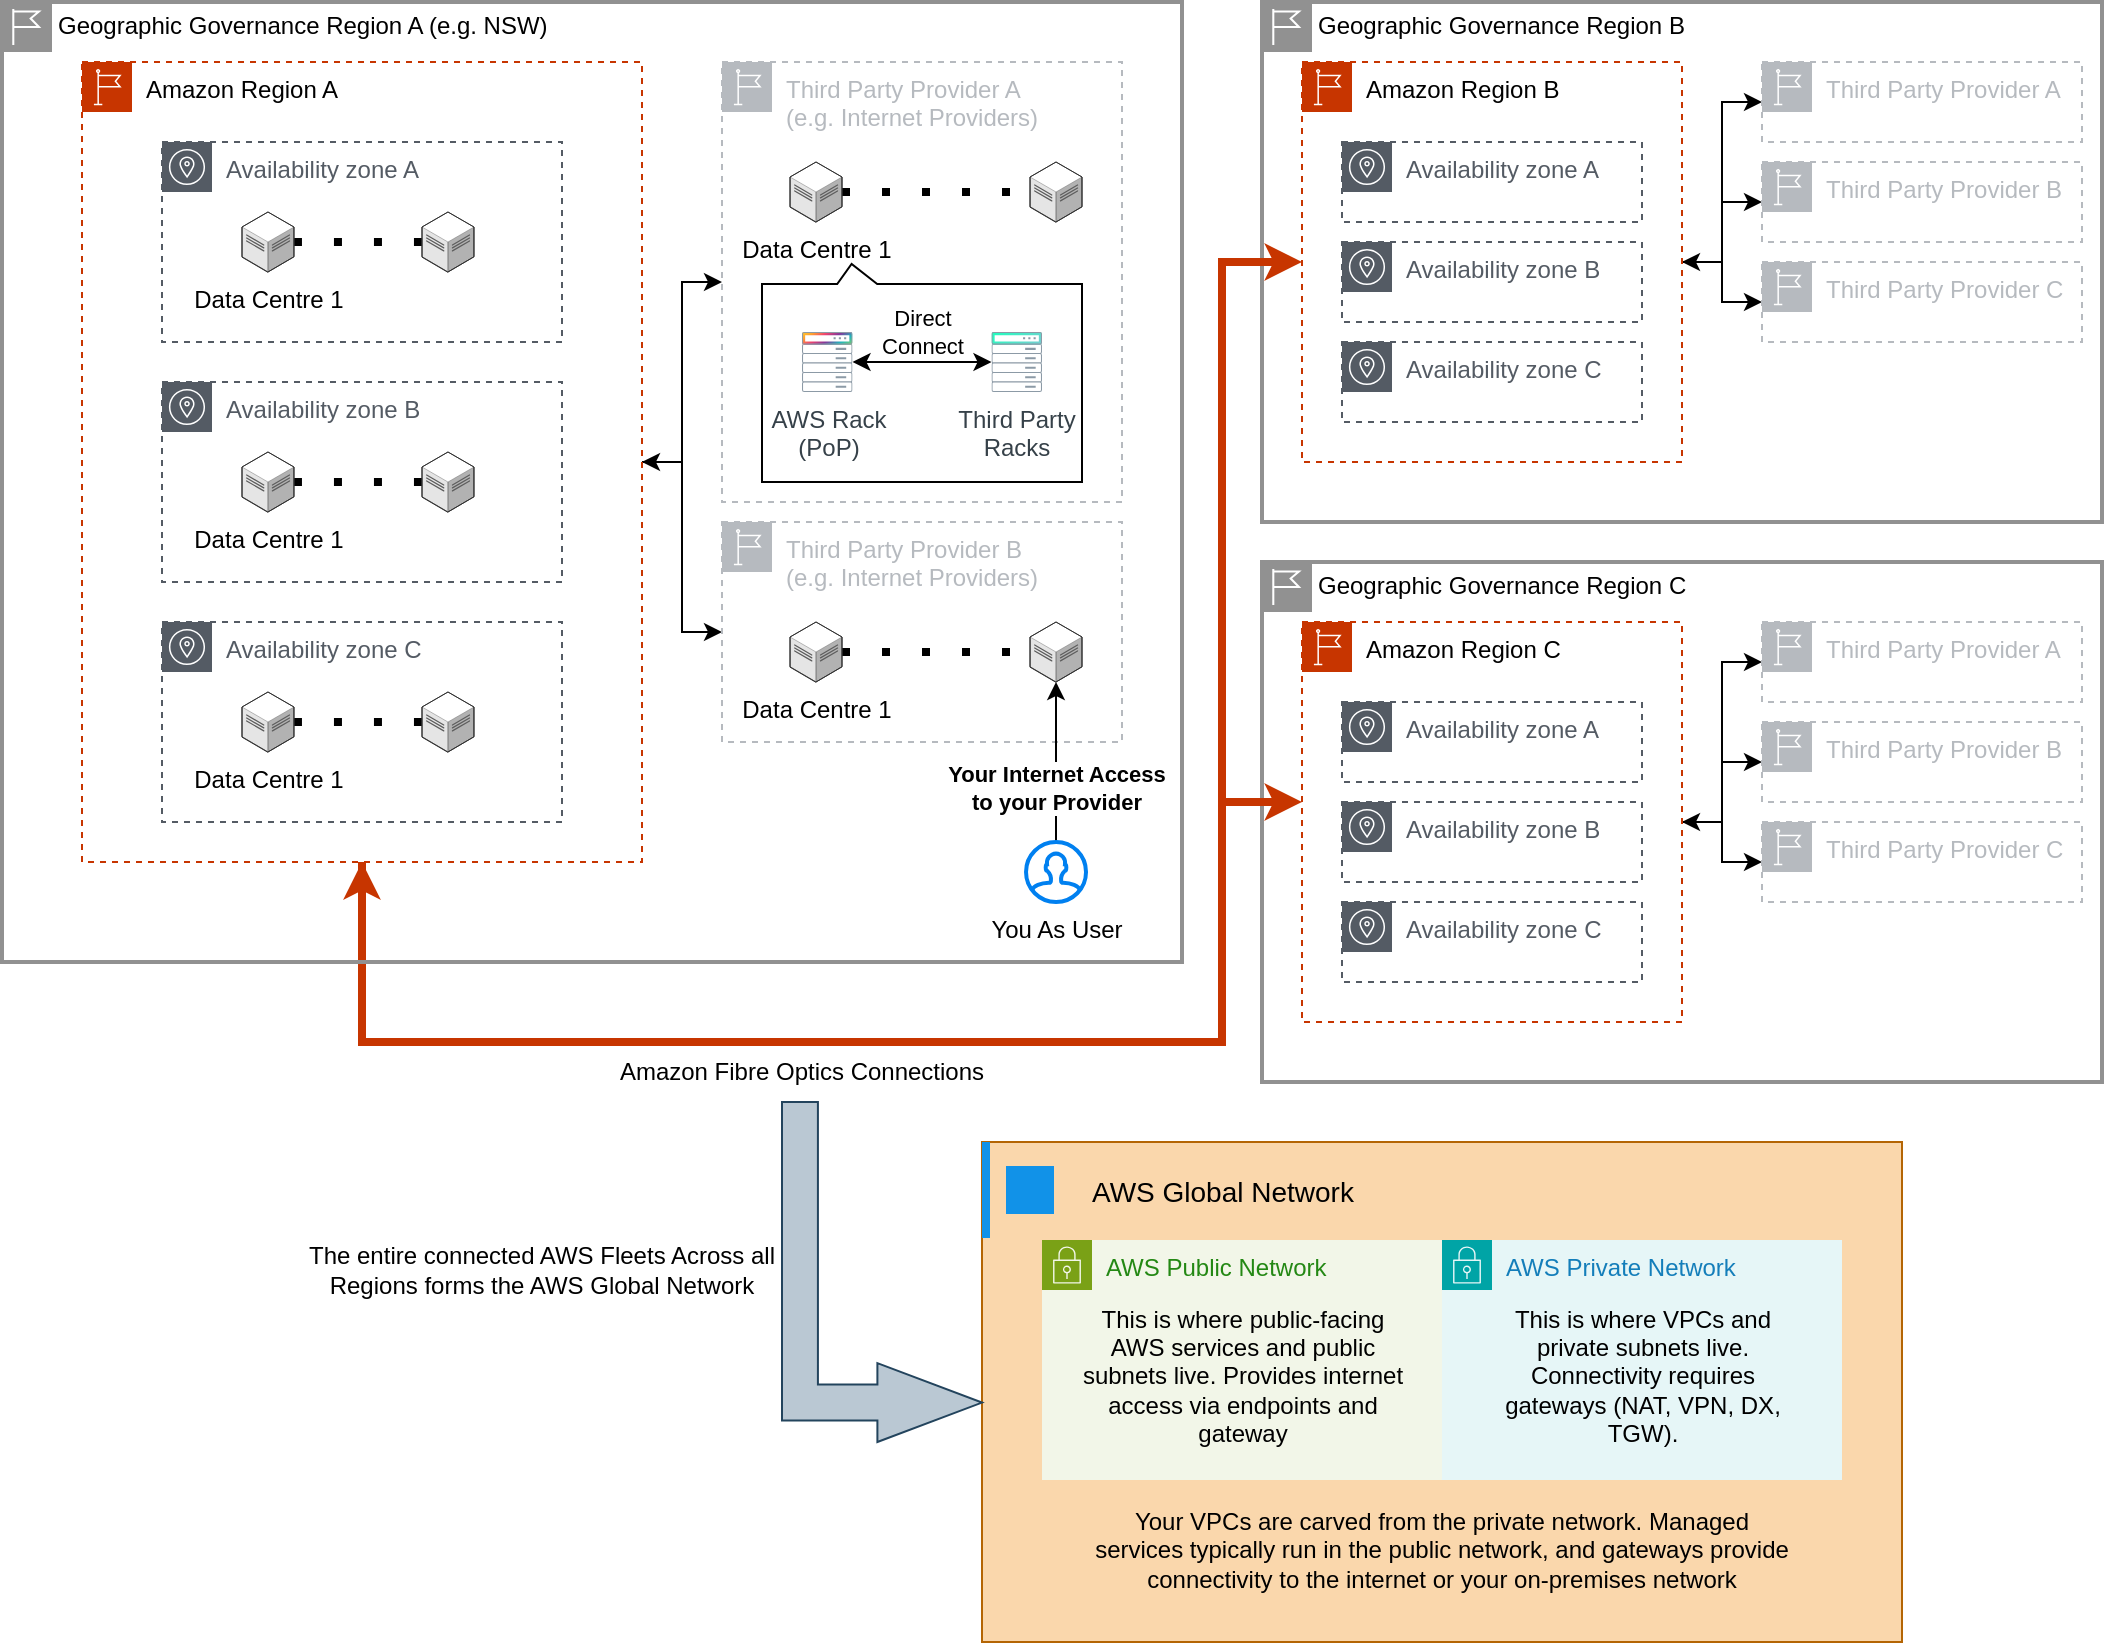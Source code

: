 <mxfile version="28.1.2">
  <diagram name="Page-1" id="By8liHJEc-wVqUO_82KP">
    <mxGraphModel dx="1304" dy="1016" grid="1" gridSize="10" guides="1" tooltips="1" connect="1" arrows="1" fold="1" page="1" pageScale="1" pageWidth="1100" pageHeight="850" math="0" shadow="0">
      <root>
        <mxCell id="0" />
        <mxCell id="1" parent="0" />
        <mxCell id="QWPdR127JlsLXlF1BFBa-119" value="" style="container=1;collapsible=0;expand=0;recursiveResize=0;html=1;whiteSpace=wrap;strokeColor=#b46504;fillColor=#fad7ac;strokeWidth=1;" vertex="1" parent="1">
          <mxGeometry x="500" y="580" width="460" height="250" as="geometry" />
        </mxCell>
        <mxCell id="QWPdR127JlsLXlF1BFBa-120" value="AWS Global Network " style="shape=rect;fillColor=none;aspect=fixed;resizable=0;labelPosition=right;verticalLabelPosition=middle;align=left;verticalAlign=middle;strokeColor=none;part=1;spacingLeft=5;fontSize=14;" vertex="1" parent="QWPdR127JlsLXlF1BFBa-119">
          <mxGeometry width="48" height="48" relative="1" as="geometry" />
        </mxCell>
        <mxCell id="QWPdR127JlsLXlF1BFBa-121" value="" style="fillColor=#1192E8;shape=mxgraph.ibm_cloud.ibm-cloud--subnets;strokeColor=none;dashed=0;outlineConnect=0;html=1;labelPosition=center;verticalLabelPosition=bottom;verticalAlign=top;part=1;movable=0;resizable=0;rotatable=0;" vertex="1" parent="QWPdR127JlsLXlF1BFBa-120">
          <mxGeometry width="24" height="24" relative="1" as="geometry">
            <mxPoint x="12" y="12" as="offset" />
          </mxGeometry>
        </mxCell>
        <mxCell id="QWPdR127JlsLXlF1BFBa-122" value="" style="shape=rect;fillColor=#1192E8;aspect=fixed;resizable=0;labelPosition=right;verticalLabelPosition=middle;align=left;verticalAlign=middle;strokeColor=none;part=1;spacingLeft=5;fontSize=14;" vertex="1" parent="QWPdR127JlsLXlF1BFBa-119">
          <mxGeometry width="4" height="48" relative="1" as="geometry" />
        </mxCell>
        <mxCell id="QWPdR127JlsLXlF1BFBa-76" value="Geographic Governance Region B" style="shape=mxgraph.ibm.box;prType=region;fontStyle=0;verticalAlign=top;align=left;spacingLeft=32;spacingTop=4;fillColor=none;rounded=0;whiteSpace=wrap;html=1;strokeColor=#919191;strokeWidth=2;dashed=0;container=0;spacing=-4;collapsible=0;expand=0;recursiveResize=0;" vertex="1" parent="1">
          <mxGeometry x="640" y="10" width="420" height="260" as="geometry" />
        </mxCell>
        <mxCell id="QWPdR127JlsLXlF1BFBa-93" value="Geographic Governance Region C" style="shape=mxgraph.ibm.box;prType=region;fontStyle=0;verticalAlign=top;align=left;spacingLeft=32;spacingTop=4;fillColor=none;rounded=0;whiteSpace=wrap;html=1;strokeColor=#919191;strokeWidth=2;dashed=0;container=0;spacing=-4;collapsible=0;expand=0;recursiveResize=0;" vertex="1" parent="1">
          <mxGeometry x="640" y="290" width="420" height="260" as="geometry" />
        </mxCell>
        <mxCell id="QWPdR127JlsLXlF1BFBa-47" style="edgeStyle=orthogonalEdgeStyle;rounded=0;orthogonalLoop=1;jettySize=auto;html=1;startArrow=classic;startFill=1;" edge="1" parent="1" source="QWPdR127JlsLXlF1BFBa-12" target="QWPdR127JlsLXlF1BFBa-29">
          <mxGeometry relative="1" as="geometry" />
        </mxCell>
        <mxCell id="QWPdR127JlsLXlF1BFBa-52" style="edgeStyle=orthogonalEdgeStyle;rounded=0;orthogonalLoop=1;jettySize=auto;html=1;" edge="1" parent="1" source="QWPdR127JlsLXlF1BFBa-12" target="QWPdR127JlsLXlF1BFBa-48">
          <mxGeometry relative="1" as="geometry" />
        </mxCell>
        <mxCell id="QWPdR127JlsLXlF1BFBa-91" style="edgeStyle=orthogonalEdgeStyle;rounded=0;orthogonalLoop=1;jettySize=auto;html=1;fillColor=#fa6800;strokeColor=#C73500;strokeWidth=4;startArrow=classic;startFill=1;" edge="1" parent="1" source="QWPdR127JlsLXlF1BFBa-12" target="QWPdR127JlsLXlF1BFBa-53">
          <mxGeometry relative="1" as="geometry">
            <Array as="points">
              <mxPoint x="190" y="530" />
              <mxPoint x="620" y="530" />
              <mxPoint x="620" y="140" />
            </Array>
          </mxGeometry>
        </mxCell>
        <mxCell id="QWPdR127JlsLXlF1BFBa-12" value="Amazon Region A" style="points=[[0,0],[0.25,0],[0.5,0],[0.75,0],[1,0],[1,0.25],[1,0.5],[1,0.75],[1,1],[0.75,1],[0.5,1],[0.25,1],[0,1],[0,0.75],[0,0.5],[0,0.25]];outlineConnect=0;html=1;whiteSpace=wrap;fontSize=12;fontStyle=0;container=1;pointerEvents=0;collapsible=0;recursiveResize=0;shape=mxgraph.aws4.group;grIcon=mxgraph.aws4.group_region;strokeColor=#C73500;fillColor=none;verticalAlign=top;align=left;spacingLeft=30;fontColor=#000000;dashed=1;" vertex="1" parent="1">
          <mxGeometry x="50" y="40" width="280" height="400" as="geometry" />
        </mxCell>
        <mxCell id="QWPdR127JlsLXlF1BFBa-15" value="Availability zone A" style="sketch=0;outlineConnect=0;gradientColor=none;html=1;whiteSpace=wrap;fontSize=12;fontStyle=0;shape=mxgraph.aws4.group;grIcon=mxgraph.aws4.group_availability_zone;strokeColor=#545B64;fillColor=none;verticalAlign=top;align=left;spacingLeft=30;fontColor=#545B64;dashed=1;" vertex="1" parent="QWPdR127JlsLXlF1BFBa-12">
          <mxGeometry x="40" y="40" width="200" height="100" as="geometry" />
        </mxCell>
        <mxCell id="QWPdR127JlsLXlF1BFBa-19" style="edgeStyle=orthogonalEdgeStyle;rounded=0;orthogonalLoop=1;jettySize=auto;html=1;endArrow=none;endFill=0;dashed=1;dashPattern=1 4;strokeWidth=4;" edge="1" parent="QWPdR127JlsLXlF1BFBa-12" source="QWPdR127JlsLXlF1BFBa-17" target="QWPdR127JlsLXlF1BFBa-18">
          <mxGeometry relative="1" as="geometry" />
        </mxCell>
        <mxCell id="QWPdR127JlsLXlF1BFBa-17" value="Data Centre 1" style="verticalLabelPosition=bottom;html=1;verticalAlign=top;strokeWidth=1;align=center;outlineConnect=0;dashed=0;outlineConnect=0;shape=mxgraph.aws3d.dataCenter;strokeColor=#5E5E5E;aspect=fixed;strokeColor2=#292929;" vertex="1" parent="QWPdR127JlsLXlF1BFBa-12">
          <mxGeometry x="80" y="75" width="25.98" height="30" as="geometry" />
        </mxCell>
        <mxCell id="QWPdR127JlsLXlF1BFBa-18" value="" style="verticalLabelPosition=bottom;html=1;verticalAlign=top;strokeWidth=1;align=center;outlineConnect=0;dashed=0;outlineConnect=0;shape=mxgraph.aws3d.dataCenter;strokeColor=#5E5E5E;aspect=fixed;strokeColor2=#292929;" vertex="1" parent="QWPdR127JlsLXlF1BFBa-12">
          <mxGeometry x="170" y="75" width="25.98" height="30" as="geometry" />
        </mxCell>
        <mxCell id="QWPdR127JlsLXlF1BFBa-20" value="Availability zone B" style="sketch=0;outlineConnect=0;gradientColor=none;html=1;whiteSpace=wrap;fontSize=12;fontStyle=0;shape=mxgraph.aws4.group;grIcon=mxgraph.aws4.group_availability_zone;strokeColor=#545B64;fillColor=none;verticalAlign=top;align=left;spacingLeft=30;fontColor=#545B64;dashed=1;" vertex="1" parent="QWPdR127JlsLXlF1BFBa-12">
          <mxGeometry x="40" y="160" width="200" height="100" as="geometry" />
        </mxCell>
        <mxCell id="QWPdR127JlsLXlF1BFBa-21" style="edgeStyle=orthogonalEdgeStyle;rounded=0;orthogonalLoop=1;jettySize=auto;html=1;endArrow=none;endFill=0;dashed=1;dashPattern=1 4;strokeWidth=4;" edge="1" parent="QWPdR127JlsLXlF1BFBa-12" source="QWPdR127JlsLXlF1BFBa-22" target="QWPdR127JlsLXlF1BFBa-23">
          <mxGeometry relative="1" as="geometry" />
        </mxCell>
        <mxCell id="QWPdR127JlsLXlF1BFBa-22" value="Data Centre 1" style="verticalLabelPosition=bottom;html=1;verticalAlign=top;strokeWidth=1;align=center;outlineConnect=0;dashed=0;outlineConnect=0;shape=mxgraph.aws3d.dataCenter;strokeColor=#5E5E5E;aspect=fixed;strokeColor2=#292929;" vertex="1" parent="QWPdR127JlsLXlF1BFBa-12">
          <mxGeometry x="80" y="195" width="25.98" height="30" as="geometry" />
        </mxCell>
        <mxCell id="QWPdR127JlsLXlF1BFBa-23" value="" style="verticalLabelPosition=bottom;html=1;verticalAlign=top;strokeWidth=1;align=center;outlineConnect=0;dashed=0;outlineConnect=0;shape=mxgraph.aws3d.dataCenter;strokeColor=#5E5E5E;aspect=fixed;strokeColor2=#292929;" vertex="1" parent="QWPdR127JlsLXlF1BFBa-12">
          <mxGeometry x="170" y="195" width="25.98" height="30" as="geometry" />
        </mxCell>
        <mxCell id="QWPdR127JlsLXlF1BFBa-24" value="Availability zone C" style="sketch=0;outlineConnect=0;gradientColor=none;html=1;whiteSpace=wrap;fontSize=12;fontStyle=0;shape=mxgraph.aws4.group;grIcon=mxgraph.aws4.group_availability_zone;strokeColor=#545B64;fillColor=none;verticalAlign=top;align=left;spacingLeft=30;fontColor=#545B64;dashed=1;" vertex="1" parent="QWPdR127JlsLXlF1BFBa-12">
          <mxGeometry x="40" y="280" width="200" height="100" as="geometry" />
        </mxCell>
        <mxCell id="QWPdR127JlsLXlF1BFBa-25" style="edgeStyle=orthogonalEdgeStyle;rounded=0;orthogonalLoop=1;jettySize=auto;html=1;endArrow=none;endFill=0;dashed=1;dashPattern=1 4;strokeWidth=4;" edge="1" parent="QWPdR127JlsLXlF1BFBa-12" source="QWPdR127JlsLXlF1BFBa-26" target="QWPdR127JlsLXlF1BFBa-27">
          <mxGeometry relative="1" as="geometry" />
        </mxCell>
        <mxCell id="QWPdR127JlsLXlF1BFBa-26" value="Data Centre 1" style="verticalLabelPosition=bottom;html=1;verticalAlign=top;strokeWidth=1;align=center;outlineConnect=0;dashed=0;outlineConnect=0;shape=mxgraph.aws3d.dataCenter;strokeColor=#5E5E5E;aspect=fixed;strokeColor2=#292929;" vertex="1" parent="QWPdR127JlsLXlF1BFBa-12">
          <mxGeometry x="80" y="315" width="25.98" height="30" as="geometry" />
        </mxCell>
        <mxCell id="QWPdR127JlsLXlF1BFBa-27" value="" style="verticalLabelPosition=bottom;html=1;verticalAlign=top;strokeWidth=1;align=center;outlineConnect=0;dashed=0;outlineConnect=0;shape=mxgraph.aws3d.dataCenter;strokeColor=#5E5E5E;aspect=fixed;strokeColor2=#292929;" vertex="1" parent="QWPdR127JlsLXlF1BFBa-12">
          <mxGeometry x="170" y="315" width="25.98" height="30" as="geometry" />
        </mxCell>
        <mxCell id="QWPdR127JlsLXlF1BFBa-29" value="Third Party Provider A&lt;div&gt;(e.g. Internet Providers)&lt;/div&gt;" style="sketch=0;outlineConnect=0;gradientColor=none;html=1;whiteSpace=wrap;fontSize=12;fontStyle=0;shape=mxgraph.aws4.group;grIcon=mxgraph.aws4.group_region;strokeColor=#B6BABF;fillColor=none;verticalAlign=top;align=left;spacingLeft=30;fontColor=#B6BABF;dashed=1;" vertex="1" parent="1">
          <mxGeometry x="370" y="40" width="200" height="220" as="geometry" />
        </mxCell>
        <mxCell id="QWPdR127JlsLXlF1BFBa-30" style="edgeStyle=orthogonalEdgeStyle;rounded=0;orthogonalLoop=1;jettySize=auto;html=1;endArrow=none;endFill=0;dashed=1;dashPattern=1 4;strokeWidth=4;" edge="1" parent="1" source="QWPdR127JlsLXlF1BFBa-31" target="QWPdR127JlsLXlF1BFBa-32">
          <mxGeometry relative="1" as="geometry" />
        </mxCell>
        <mxCell id="QWPdR127JlsLXlF1BFBa-31" value="Data Centre 1" style="verticalLabelPosition=bottom;html=1;verticalAlign=top;strokeWidth=1;align=center;outlineConnect=0;dashed=0;outlineConnect=0;shape=mxgraph.aws3d.dataCenter;strokeColor=#5E5E5E;aspect=fixed;strokeColor2=#292929;" vertex="1" parent="1">
          <mxGeometry x="404.02" y="90" width="25.98" height="30" as="geometry" />
        </mxCell>
        <mxCell id="QWPdR127JlsLXlF1BFBa-32" value="" style="verticalLabelPosition=bottom;html=1;verticalAlign=top;strokeWidth=1;align=center;outlineConnect=0;dashed=0;outlineConnect=0;shape=mxgraph.aws3d.dataCenter;strokeColor=#5E5E5E;aspect=fixed;strokeColor2=#292929;" vertex="1" parent="1">
          <mxGeometry x="524.02" y="90" width="25.98" height="30" as="geometry" />
        </mxCell>
        <mxCell id="QWPdR127JlsLXlF1BFBa-43" value="" style="shape=callout;whiteSpace=wrap;html=1;perimeter=calloutPerimeter;direction=west;size=10;position=0.64;position2=0.72;" vertex="1" parent="1">
          <mxGeometry x="390" y="141" width="160" height="109" as="geometry" />
        </mxCell>
        <mxCell id="QWPdR127JlsLXlF1BFBa-45" style="edgeStyle=orthogonalEdgeStyle;rounded=0;orthogonalLoop=1;jettySize=auto;html=1;startArrow=classic;startFill=1;" edge="1" parent="1" source="QWPdR127JlsLXlF1BFBa-40" target="QWPdR127JlsLXlF1BFBa-42">
          <mxGeometry relative="1" as="geometry" />
        </mxCell>
        <mxCell id="QWPdR127JlsLXlF1BFBa-46" value="Direct&lt;div&gt;Connect&lt;/div&gt;" style="edgeLabel;html=1;align=center;verticalAlign=middle;resizable=0;points=[];" vertex="1" connectable="0" parent="QWPdR127JlsLXlF1BFBa-45">
          <mxGeometry x="-0.088" y="1" relative="1" as="geometry">
            <mxPoint x="3" y="-14" as="offset" />
          </mxGeometry>
        </mxCell>
        <mxCell id="QWPdR127JlsLXlF1BFBa-40" value="AWS Rack&lt;div&gt;(PoP)&lt;/div&gt;" style="image;aspect=fixed;perimeter=ellipsePerimeter;html=1;align=center;fontSize=12;verticalAlign=top;fontColor=#364149;shadow=0;dashed=0;image=img/lib/cumulus/rack_voyager.svg;" vertex="1" parent="1">
          <mxGeometry x="410" y="175" width="25.26" height="30" as="geometry" />
        </mxCell>
        <mxCell id="QWPdR127JlsLXlF1BFBa-42" value="Third Party&lt;div&gt;Racks&lt;/div&gt;" style="image;aspect=fixed;perimeter=ellipsePerimeter;html=1;align=center;fontSize=12;verticalAlign=top;fontColor=#364149;shadow=0;dashed=0;image=img/lib/cumulus/rack_out_of_band.svg;" vertex="1" parent="1">
          <mxGeometry x="504.74" y="175" width="25.26" height="30" as="geometry" />
        </mxCell>
        <mxCell id="QWPdR127JlsLXlF1BFBa-48" value="Third Party Provider B&lt;div&gt;(e.g. Internet Providers)&lt;/div&gt;" style="sketch=0;outlineConnect=0;gradientColor=none;html=1;whiteSpace=wrap;fontSize=12;fontStyle=0;shape=mxgraph.aws4.group;grIcon=mxgraph.aws4.group_region;strokeColor=#B6BABF;fillColor=none;verticalAlign=top;align=left;spacingLeft=30;fontColor=#B6BABF;dashed=1;" vertex="1" parent="1">
          <mxGeometry x="370" y="270" width="200" height="110" as="geometry" />
        </mxCell>
        <mxCell id="QWPdR127JlsLXlF1BFBa-49" style="edgeStyle=orthogonalEdgeStyle;rounded=0;orthogonalLoop=1;jettySize=auto;html=1;endArrow=none;endFill=0;dashed=1;dashPattern=1 4;strokeWidth=4;" edge="1" parent="1" source="QWPdR127JlsLXlF1BFBa-50" target="QWPdR127JlsLXlF1BFBa-51">
          <mxGeometry relative="1" as="geometry" />
        </mxCell>
        <mxCell id="QWPdR127JlsLXlF1BFBa-50" value="Data Centre 1" style="verticalLabelPosition=bottom;html=1;verticalAlign=top;strokeWidth=1;align=center;outlineConnect=0;dashed=0;outlineConnect=0;shape=mxgraph.aws3d.dataCenter;strokeColor=#5E5E5E;aspect=fixed;strokeColor2=#292929;" vertex="1" parent="1">
          <mxGeometry x="404.02" y="320" width="25.98" height="30" as="geometry" />
        </mxCell>
        <mxCell id="QWPdR127JlsLXlF1BFBa-51" value="" style="verticalLabelPosition=bottom;html=1;verticalAlign=top;strokeWidth=1;align=center;outlineConnect=0;dashed=0;outlineConnect=0;shape=mxgraph.aws3d.dataCenter;strokeColor=#5E5E5E;aspect=fixed;strokeColor2=#292929;" vertex="1" parent="1">
          <mxGeometry x="524.02" y="320" width="25.98" height="30" as="geometry" />
        </mxCell>
        <mxCell id="QWPdR127JlsLXlF1BFBa-73" style="edgeStyle=orthogonalEdgeStyle;rounded=0;orthogonalLoop=1;jettySize=auto;html=1;" edge="1" parent="1" source="QWPdR127JlsLXlF1BFBa-53" target="QWPdR127JlsLXlF1BFBa-70">
          <mxGeometry relative="1" as="geometry" />
        </mxCell>
        <mxCell id="QWPdR127JlsLXlF1BFBa-74" style="edgeStyle=orthogonalEdgeStyle;rounded=0;orthogonalLoop=1;jettySize=auto;html=1;" edge="1" parent="1" source="QWPdR127JlsLXlF1BFBa-53" target="QWPdR127JlsLXlF1BFBa-71">
          <mxGeometry relative="1" as="geometry" />
        </mxCell>
        <mxCell id="QWPdR127JlsLXlF1BFBa-75" style="edgeStyle=orthogonalEdgeStyle;rounded=0;orthogonalLoop=1;jettySize=auto;html=1;startArrow=classic;startFill=1;" edge="1" parent="1" source="QWPdR127JlsLXlF1BFBa-53" target="QWPdR127JlsLXlF1BFBa-72">
          <mxGeometry relative="1" as="geometry" />
        </mxCell>
        <mxCell id="QWPdR127JlsLXlF1BFBa-53" value="Amazon Region B" style="points=[[0,0],[0.25,0],[0.5,0],[0.75,0],[1,0],[1,0.25],[1,0.5],[1,0.75],[1,1],[0.75,1],[0.5,1],[0.25,1],[0,1],[0,0.75],[0,0.5],[0,0.25]];outlineConnect=0;html=1;whiteSpace=wrap;fontSize=12;fontStyle=0;container=1;pointerEvents=0;collapsible=0;recursiveResize=0;shape=mxgraph.aws4.group;grIcon=mxgraph.aws4.group_region;strokeColor=#C73500;fillColor=none;verticalAlign=top;align=left;spacingLeft=30;fontColor=#000000;dashed=1;" vertex="1" parent="1">
          <mxGeometry x="660" y="40" width="190" height="200" as="geometry" />
        </mxCell>
        <mxCell id="QWPdR127JlsLXlF1BFBa-54" value="Availability zone A" style="sketch=0;outlineConnect=0;gradientColor=none;html=1;whiteSpace=wrap;fontSize=12;fontStyle=0;shape=mxgraph.aws4.group;grIcon=mxgraph.aws4.group_availability_zone;strokeColor=#545B64;fillColor=none;verticalAlign=top;align=left;spacingLeft=30;fontColor=#545B64;dashed=1;" vertex="1" parent="QWPdR127JlsLXlF1BFBa-53">
          <mxGeometry x="20" y="40" width="150" height="40" as="geometry" />
        </mxCell>
        <mxCell id="QWPdR127JlsLXlF1BFBa-66" value="Availability zone B" style="sketch=0;outlineConnect=0;gradientColor=none;html=1;whiteSpace=wrap;fontSize=12;fontStyle=0;shape=mxgraph.aws4.group;grIcon=mxgraph.aws4.group_availability_zone;strokeColor=#545B64;fillColor=none;verticalAlign=top;align=left;spacingLeft=30;fontColor=#545B64;dashed=1;" vertex="1" parent="QWPdR127JlsLXlF1BFBa-53">
          <mxGeometry x="20" y="90" width="150" height="40" as="geometry" />
        </mxCell>
        <mxCell id="QWPdR127JlsLXlF1BFBa-67" value="Availability zone C" style="sketch=0;outlineConnect=0;gradientColor=none;html=1;whiteSpace=wrap;fontSize=12;fontStyle=0;shape=mxgraph.aws4.group;grIcon=mxgraph.aws4.group_availability_zone;strokeColor=#545B64;fillColor=none;verticalAlign=top;align=left;spacingLeft=30;fontColor=#545B64;dashed=1;" vertex="1" parent="QWPdR127JlsLXlF1BFBa-53">
          <mxGeometry x="20" y="140" width="150" height="40" as="geometry" />
        </mxCell>
        <mxCell id="QWPdR127JlsLXlF1BFBa-84" value="Availability zone A" style="sketch=0;outlineConnect=0;gradientColor=none;html=1;whiteSpace=wrap;fontSize=12;fontStyle=0;shape=mxgraph.aws4.group;grIcon=mxgraph.aws4.group_availability_zone;strokeColor=#545B64;fillColor=none;verticalAlign=top;align=left;spacingLeft=30;fontColor=#545B64;dashed=1;" vertex="1" parent="QWPdR127JlsLXlF1BFBa-53">
          <mxGeometry x="20" y="320" width="150" height="40" as="geometry" />
        </mxCell>
        <mxCell id="QWPdR127JlsLXlF1BFBa-85" value="Availability zone B" style="sketch=0;outlineConnect=0;gradientColor=none;html=1;whiteSpace=wrap;fontSize=12;fontStyle=0;shape=mxgraph.aws4.group;grIcon=mxgraph.aws4.group_availability_zone;strokeColor=#545B64;fillColor=none;verticalAlign=top;align=left;spacingLeft=30;fontColor=#545B64;dashed=1;" vertex="1" parent="QWPdR127JlsLXlF1BFBa-53">
          <mxGeometry x="20" y="370" width="150" height="40" as="geometry" />
        </mxCell>
        <mxCell id="QWPdR127JlsLXlF1BFBa-86" value="Availability zone C" style="sketch=0;outlineConnect=0;gradientColor=none;html=1;whiteSpace=wrap;fontSize=12;fontStyle=0;shape=mxgraph.aws4.group;grIcon=mxgraph.aws4.group_availability_zone;strokeColor=#545B64;fillColor=none;verticalAlign=top;align=left;spacingLeft=30;fontColor=#545B64;dashed=1;" vertex="1" parent="QWPdR127JlsLXlF1BFBa-53">
          <mxGeometry x="20" y="420" width="150" height="40" as="geometry" />
        </mxCell>
        <mxCell id="QWPdR127JlsLXlF1BFBa-70" value="Third Party Provider A" style="sketch=0;outlineConnect=0;gradientColor=none;html=1;whiteSpace=wrap;fontSize=12;fontStyle=0;shape=mxgraph.aws4.group;grIcon=mxgraph.aws4.group_region;strokeColor=#B6BABF;fillColor=none;verticalAlign=top;align=left;spacingLeft=30;fontColor=#B6BABF;dashed=1;" vertex="1" parent="1">
          <mxGeometry x="890" y="40" width="160" height="40" as="geometry" />
        </mxCell>
        <mxCell id="QWPdR127JlsLXlF1BFBa-71" value="Third Party Provider B" style="sketch=0;outlineConnect=0;gradientColor=none;html=1;whiteSpace=wrap;fontSize=12;fontStyle=0;shape=mxgraph.aws4.group;grIcon=mxgraph.aws4.group_region;strokeColor=#B6BABF;fillColor=none;verticalAlign=top;align=left;spacingLeft=30;fontColor=#B6BABF;dashed=1;" vertex="1" parent="1">
          <mxGeometry x="890" y="90" width="160" height="40" as="geometry" />
        </mxCell>
        <mxCell id="QWPdR127JlsLXlF1BFBa-72" value="Third Party Provider C" style="sketch=0;outlineConnect=0;gradientColor=none;html=1;whiteSpace=wrap;fontSize=12;fontStyle=0;shape=mxgraph.aws4.group;grIcon=mxgraph.aws4.group_region;strokeColor=#B6BABF;fillColor=none;verticalAlign=top;align=left;spacingLeft=30;fontColor=#B6BABF;dashed=1;" vertex="1" parent="1">
          <mxGeometry x="890" y="140" width="160" height="40" as="geometry" />
        </mxCell>
        <mxCell id="QWPdR127JlsLXlF1BFBa-80" style="edgeStyle=orthogonalEdgeStyle;rounded=0;orthogonalLoop=1;jettySize=auto;html=1;" edge="1" parent="1" source="QWPdR127JlsLXlF1BFBa-83" target="QWPdR127JlsLXlF1BFBa-87">
          <mxGeometry relative="1" as="geometry" />
        </mxCell>
        <mxCell id="QWPdR127JlsLXlF1BFBa-81" style="edgeStyle=orthogonalEdgeStyle;rounded=0;orthogonalLoop=1;jettySize=auto;html=1;" edge="1" parent="1" source="QWPdR127JlsLXlF1BFBa-83" target="QWPdR127JlsLXlF1BFBa-88">
          <mxGeometry relative="1" as="geometry" />
        </mxCell>
        <mxCell id="QWPdR127JlsLXlF1BFBa-82" style="edgeStyle=orthogonalEdgeStyle;rounded=0;orthogonalLoop=1;jettySize=auto;html=1;startArrow=classic;startFill=1;" edge="1" parent="1" source="QWPdR127JlsLXlF1BFBa-83" target="QWPdR127JlsLXlF1BFBa-89">
          <mxGeometry relative="1" as="geometry" />
        </mxCell>
        <mxCell id="QWPdR127JlsLXlF1BFBa-83" value="Amazon Region C" style="points=[[0,0],[0.25,0],[0.5,0],[0.75,0],[1,0],[1,0.25],[1,0.5],[1,0.75],[1,1],[0.75,1],[0.5,1],[0.25,1],[0,1],[0,0.75],[0,0.5],[0,0.25]];outlineConnect=0;html=1;whiteSpace=wrap;fontSize=12;fontStyle=0;container=1;pointerEvents=0;collapsible=0;recursiveResize=0;shape=mxgraph.aws4.group;grIcon=mxgraph.aws4.group_region;strokeColor=#C73500;fillColor=none;verticalAlign=top;align=left;spacingLeft=30;fontColor=#000000;dashed=1;" vertex="1" parent="1">
          <mxGeometry x="660" y="320" width="190" height="200" as="geometry" />
        </mxCell>
        <mxCell id="QWPdR127JlsLXlF1BFBa-87" value="Third Party Provider A" style="sketch=0;outlineConnect=0;gradientColor=none;html=1;whiteSpace=wrap;fontSize=12;fontStyle=0;shape=mxgraph.aws4.group;grIcon=mxgraph.aws4.group_region;strokeColor=#B6BABF;fillColor=none;verticalAlign=top;align=left;spacingLeft=30;fontColor=#B6BABF;dashed=1;" vertex="1" parent="1">
          <mxGeometry x="890" y="320" width="160" height="40" as="geometry" />
        </mxCell>
        <mxCell id="QWPdR127JlsLXlF1BFBa-88" value="Third Party Provider B" style="sketch=0;outlineConnect=0;gradientColor=none;html=1;whiteSpace=wrap;fontSize=12;fontStyle=0;shape=mxgraph.aws4.group;grIcon=mxgraph.aws4.group_region;strokeColor=#B6BABF;fillColor=none;verticalAlign=top;align=left;spacingLeft=30;fontColor=#B6BABF;dashed=1;" vertex="1" parent="1">
          <mxGeometry x="890" y="370" width="160" height="40" as="geometry" />
        </mxCell>
        <mxCell id="QWPdR127JlsLXlF1BFBa-89" value="Third Party Provider C" style="sketch=0;outlineConnect=0;gradientColor=none;html=1;whiteSpace=wrap;fontSize=12;fontStyle=0;shape=mxgraph.aws4.group;grIcon=mxgraph.aws4.group_region;strokeColor=#B6BABF;fillColor=none;verticalAlign=top;align=left;spacingLeft=30;fontColor=#B6BABF;dashed=1;" vertex="1" parent="1">
          <mxGeometry x="890" y="420" width="160" height="40" as="geometry" />
        </mxCell>
        <mxCell id="QWPdR127JlsLXlF1BFBa-96" value="Amazon Fibre Optics Connections" style="text;html=1;align=center;verticalAlign=middle;whiteSpace=wrap;rounded=0;fillColor=none;" vertex="1" parent="1">
          <mxGeometry x="310" y="530" width="200" height="30" as="geometry" />
        </mxCell>
        <mxCell id="QWPdR127JlsLXlF1BFBa-98" style="edgeStyle=orthogonalEdgeStyle;rounded=0;orthogonalLoop=1;jettySize=auto;html=1;" edge="1" parent="1" source="QWPdR127JlsLXlF1BFBa-97" target="QWPdR127JlsLXlF1BFBa-51">
          <mxGeometry relative="1" as="geometry" />
        </mxCell>
        <mxCell id="QWPdR127JlsLXlF1BFBa-99" value="Your Internet Access&lt;div&gt;to your Provider&lt;/div&gt;" style="edgeLabel;html=1;align=center;verticalAlign=middle;resizable=0;points=[];fontStyle=1" vertex="1" connectable="0" parent="QWPdR127JlsLXlF1BFBa-98">
          <mxGeometry x="-0.641" y="-1" relative="1" as="geometry">
            <mxPoint x="-1" y="-13" as="offset" />
          </mxGeometry>
        </mxCell>
        <mxCell id="QWPdR127JlsLXlF1BFBa-97" value="You As User" style="html=1;verticalLabelPosition=bottom;align=center;labelBackgroundColor=#ffffff;verticalAlign=top;strokeWidth=2;strokeColor=#0080F0;shadow=0;dashed=0;shape=mxgraph.ios7.icons.user;" vertex="1" parent="1">
          <mxGeometry x="522.01" y="430" width="30" height="30" as="geometry" />
        </mxCell>
        <mxCell id="QWPdR127JlsLXlF1BFBa-92" style="edgeStyle=orthogonalEdgeStyle;rounded=0;orthogonalLoop=1;jettySize=auto;html=1;strokeWidth=4;fillColor=#fa6800;strokeColor=#C73500;" edge="1" parent="1" source="QWPdR127JlsLXlF1BFBa-12" target="QWPdR127JlsLXlF1BFBa-83">
          <mxGeometry relative="1" as="geometry">
            <Array as="points">
              <mxPoint x="190" y="530" />
              <mxPoint x="620" y="530" />
              <mxPoint x="620" y="410" />
            </Array>
          </mxGeometry>
        </mxCell>
        <mxCell id="QWPdR127JlsLXlF1BFBa-102" value="AWS Public Network" style="points=[[0,0],[0.25,0],[0.5,0],[0.75,0],[1,0],[1,0.25],[1,0.5],[1,0.75],[1,1],[0.75,1],[0.5,1],[0.25,1],[0,1],[0,0.75],[0,0.5],[0,0.25]];outlineConnect=0;gradientColor=none;html=1;whiteSpace=wrap;fontSize=12;fontStyle=0;container=1;pointerEvents=0;collapsible=0;recursiveResize=0;shape=mxgraph.aws4.group;grIcon=mxgraph.aws4.group_security_group;grStroke=0;strokeColor=#7AA116;fillColor=#F2F6E8;verticalAlign=top;align=left;spacingLeft=30;fontColor=#248814;dashed=0;" vertex="1" parent="1">
          <mxGeometry x="530" y="629" width="200" height="120" as="geometry" />
        </mxCell>
        <mxCell id="QWPdR127JlsLXlF1BFBa-111" value="This is where public-facing AWS services and public subnets live. Provides internet access via endpoints and gateway" style="text;html=1;align=center;verticalAlign=middle;whiteSpace=wrap;rounded=0;" vertex="1" parent="QWPdR127JlsLXlF1BFBa-102">
          <mxGeometry x="17.5" y="40" width="165" height="55" as="geometry" />
        </mxCell>
        <mxCell id="QWPdR127JlsLXlF1BFBa-103" value="AWS Private Network" style="points=[[0,0],[0.25,0],[0.5,0],[0.75,0],[1,0],[1,0.25],[1,0.5],[1,0.75],[1,1],[0.75,1],[0.5,1],[0.25,1],[0,1],[0,0.75],[0,0.5],[0,0.25]];outlineConnect=0;gradientColor=none;html=1;whiteSpace=wrap;fontSize=12;fontStyle=0;container=1;pointerEvents=0;collapsible=0;recursiveResize=0;shape=mxgraph.aws4.group;grIcon=mxgraph.aws4.group_security_group;grStroke=0;strokeColor=#00A4A6;fillColor=#E6F6F7;verticalAlign=top;align=left;spacingLeft=30;fontColor=#147EBA;dashed=0;" vertex="1" parent="1">
          <mxGeometry x="730" y="629" width="200" height="120" as="geometry" />
        </mxCell>
        <mxCell id="QWPdR127JlsLXlF1BFBa-112" value="This is where VPCs and private subnets live. Connectivity requires gateways (NAT, VPN, DX, TGW)." style="text;html=1;align=center;verticalAlign=middle;whiteSpace=wrap;rounded=0;" vertex="1" parent="QWPdR127JlsLXlF1BFBa-103">
          <mxGeometry x="22.5" y="40" width="155" height="55" as="geometry" />
        </mxCell>
        <mxCell id="QWPdR127JlsLXlF1BFBa-117" value="Your VPCs are carved from the private network. Managed services typically run in the public network, and gateways provide connectivity to the internet or your on-premises network" style="text;html=1;align=center;verticalAlign=middle;whiteSpace=wrap;rounded=0;" vertex="1" parent="1">
          <mxGeometry x="555" y="749" width="350" height="70" as="geometry" />
        </mxCell>
        <mxCell id="QWPdR127JlsLXlF1BFBa-124" value="" style="html=1;shadow=0;dashed=0;align=center;verticalAlign=middle;shape=mxgraph.arrows2.bendArrow;dy=8.98;dx=52.3;notch=0;arrowHead=39.43;rounded=0;flipV=1;fillColor=#bac8d3;strokeColor=#23445d;" vertex="1" parent="1">
          <mxGeometry x="400" y="560" width="100" height="170" as="geometry" />
        </mxCell>
        <mxCell id="QWPdR127JlsLXlF1BFBa-125" value="The entire connected AWS Fleets Across all Regions forms the AWS Global Network" style="text;html=1;align=center;verticalAlign=middle;whiteSpace=wrap;rounded=0;fillColor=none;" vertex="1" parent="1">
          <mxGeometry x="160" y="629" width="240" height="30" as="geometry" />
        </mxCell>
        <mxCell id="QWPdR127JlsLXlF1BFBa-126" value="Geographic Governance Region A (e.g. NSW)" style="shape=mxgraph.ibm.box;prType=region;fontStyle=0;verticalAlign=top;align=left;spacingLeft=32;spacingTop=4;fillColor=none;rounded=0;whiteSpace=wrap;html=1;strokeColor=#919191;strokeWidth=2;dashed=0;container=1;spacing=-4;collapsible=0;expand=0;recursiveResize=0;" vertex="1" parent="1">
          <mxGeometry x="10" y="10" width="590" height="480" as="geometry" />
        </mxCell>
      </root>
    </mxGraphModel>
  </diagram>
</mxfile>
